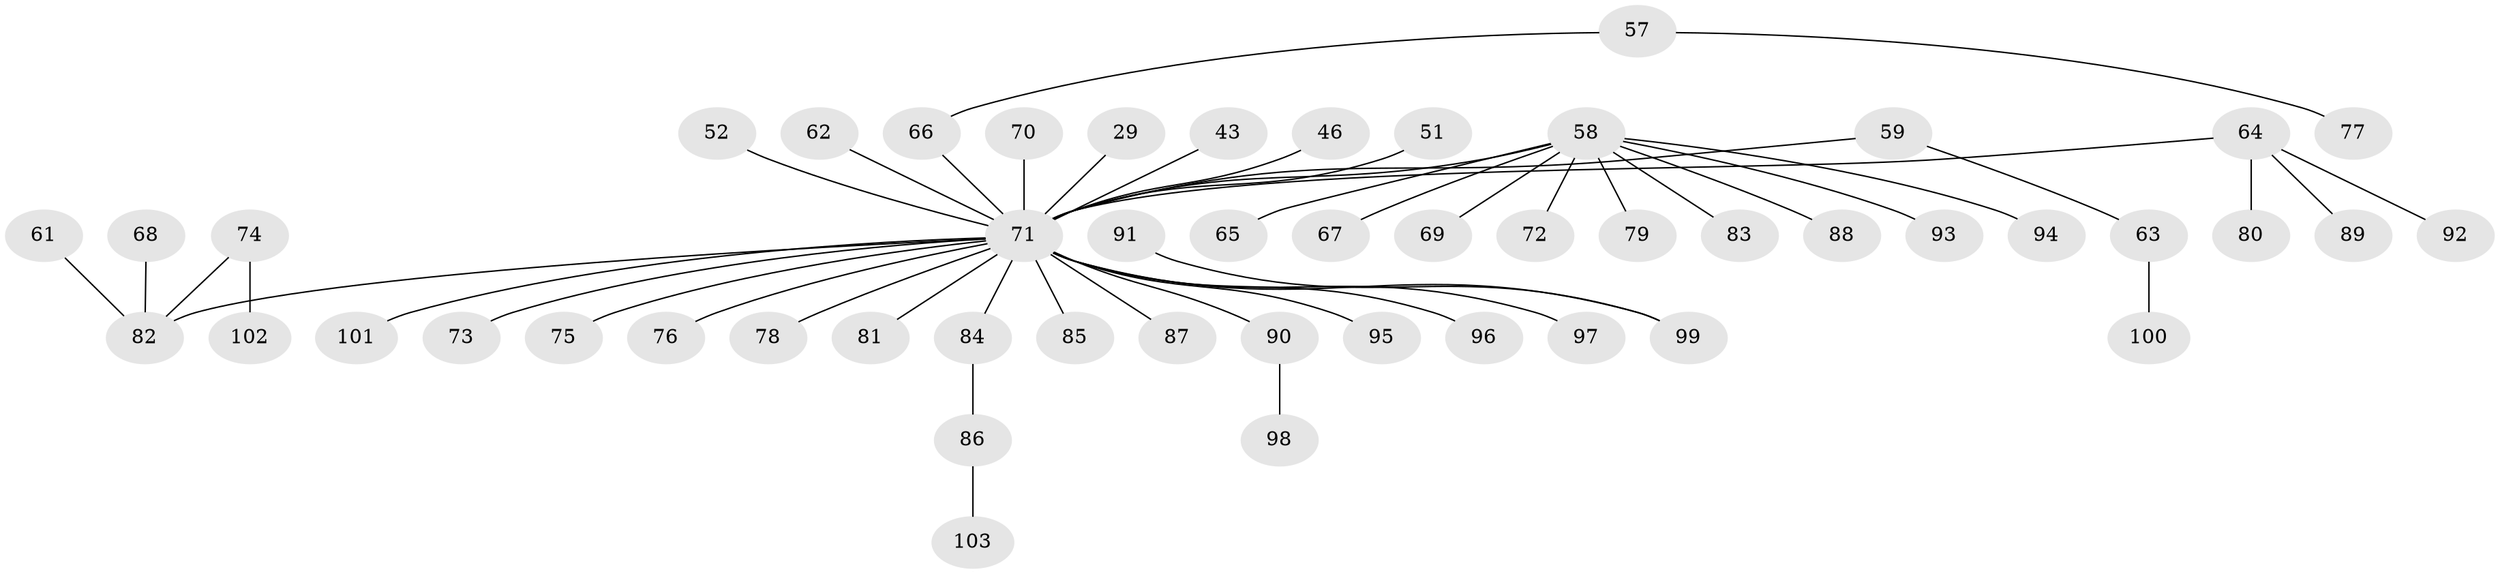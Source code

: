 // original degree distribution, {4: 0.08737864077669903, 6: 0.02912621359223301, 7: 0.009708737864077669, 2: 0.20388349514563106, 3: 0.13592233009708737, 5: 0.009708737864077669, 1: 0.5242718446601942}
// Generated by graph-tools (version 1.1) at 2025/53/03/09/25 04:53:55]
// undirected, 51 vertices, 50 edges
graph export_dot {
graph [start="1"]
  node [color=gray90,style=filled];
  29;
  43;
  46;
  51;
  52;
  57 [super="+53"];
  58 [super="+44+40+41"];
  59;
  61;
  62;
  63;
  64 [super="+38"];
  65;
  66 [super="+37"];
  67;
  68;
  69;
  70;
  71 [super="+60+5+48+22+30+28+23+18+24+25+34+49"];
  72;
  73;
  74;
  75;
  76;
  77;
  78;
  79;
  80;
  81;
  82 [super="+42+50"];
  83;
  84;
  85 [super="+56"];
  86;
  87;
  88;
  89 [super="+35"];
  90;
  91;
  92;
  93;
  94;
  95;
  96;
  97 [super="+55"];
  98;
  99 [super="+32+47+54"];
  100;
  101;
  102;
  103;
  29 -- 71;
  43 -- 71;
  46 -- 71;
  51 -- 71;
  52 -- 71;
  57 -- 77;
  57 -- 66;
  58 -- 65;
  58 -- 67;
  58 -- 69;
  58 -- 72;
  58 -- 79;
  58 -- 83;
  58 -- 88;
  58 -- 93;
  58 -- 94;
  58 -- 71;
  59 -- 63;
  59 -- 71;
  61 -- 82;
  62 -- 71;
  63 -- 100;
  64 -- 80;
  64 -- 71;
  64 -- 89;
  64 -- 92;
  66 -- 71;
  68 -- 82;
  70 -- 71;
  71 -- 73;
  71 -- 99;
  71 -- 76;
  71 -- 96;
  71 -- 75;
  71 -- 81;
  71 -- 84;
  71 -- 90;
  71 -- 78;
  71 -- 101;
  71 -- 87;
  71 -- 95;
  71 -- 82;
  71 -- 97;
  71 -- 85;
  74 -- 102;
  74 -- 82;
  84 -- 86;
  86 -- 103;
  90 -- 98;
  91 -- 99;
}
